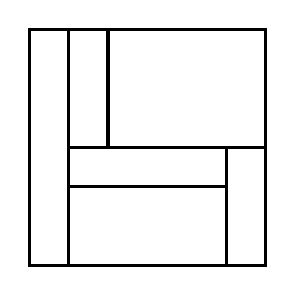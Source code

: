 \begin{tikzpicture}[very thick, scale=.5]
    \draw (0,0) rectangle (1,6);
    \draw (1,3) rectangle (2,6);
    \draw (2,3) rectangle (6,6);
    \draw (1,2) rectangle (5,3);
    \draw (1,0) rectangle (5,2);
    \draw (5,0) rectangle (6,3);
\end{tikzpicture}
